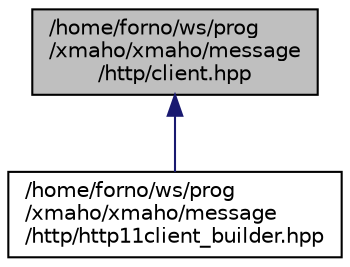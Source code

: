 digraph "/home/forno/ws/prog/xmaho/xmaho/message/http/client.hpp"
{
 // LATEX_PDF_SIZE
  edge [fontname="Helvetica",fontsize="10",labelfontname="Helvetica",labelfontsize="10"];
  node [fontname="Helvetica",fontsize="10",shape=record];
  Node1 [label="/home/forno/ws/prog\l/xmaho/xmaho/message\l/http/client.hpp",height=0.2,width=0.4,color="black", fillcolor="grey75", style="filled", fontcolor="black",tooltip="HTTP client message generator."];
  Node1 -> Node2 [dir="back",color="midnightblue",fontsize="10",style="solid",fontname="Helvetica"];
  Node2 [label="/home/forno/ws/prog\l/xmaho/xmaho/message\l/http/http11client_builder.hpp",height=0.2,width=0.4,color="black", fillcolor="white", style="filled",URL="$http11client__builder_8hpp.html",tooltip="HTTP client message generator."];
}
